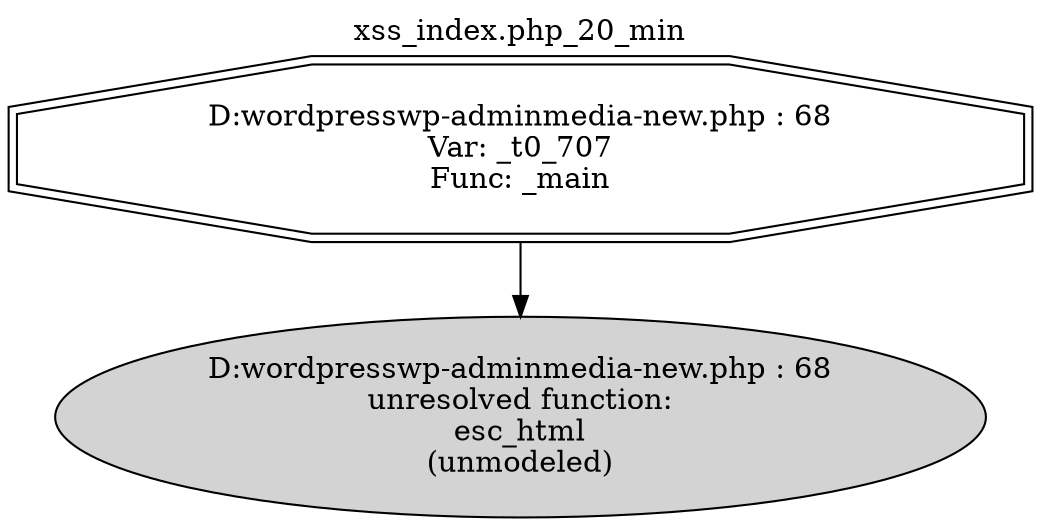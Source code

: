 digraph cfg {
  label="xss_index.php_20_min";
  labelloc=t;
  n1 [shape=doubleoctagon, label="D:\wordpress\wp-admin\media-new.php : 68\nVar: _t0_707\nFunc: _main\n"];
  n2 [shape=ellipse, label="D:\wordpress\wp-admin\media-new.php : 68\nunresolved function:\nesc_html\n(unmodeled)\n",style=filled];
  n1 -> n2;
}
